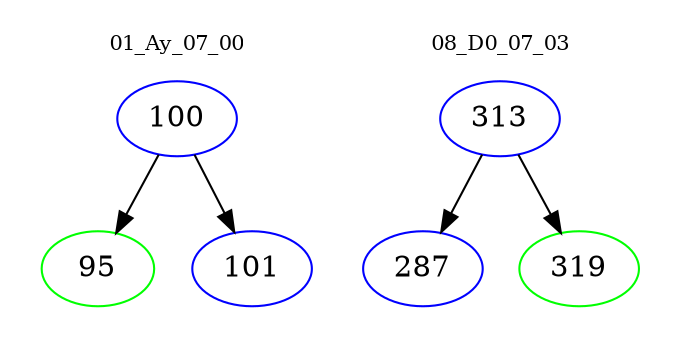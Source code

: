 digraph{
subgraph cluster_0 {
color = white
label = "01_Ay_07_00";
fontsize=10;
T0_100 [label="100", color="blue"]
T0_100 -> T0_95 [color="black"]
T0_95 [label="95", color="green"]
T0_100 -> T0_101 [color="black"]
T0_101 [label="101", color="blue"]
}
subgraph cluster_1 {
color = white
label = "08_D0_07_03";
fontsize=10;
T1_313 [label="313", color="blue"]
T1_313 -> T1_287 [color="black"]
T1_287 [label="287", color="blue"]
T1_313 -> T1_319 [color="black"]
T1_319 [label="319", color="green"]
}
}
